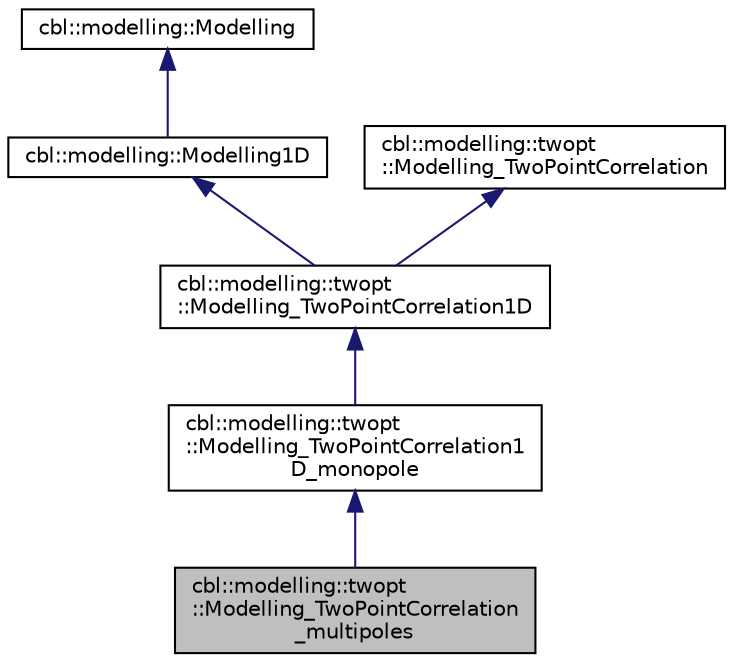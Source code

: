 digraph "cbl::modelling::twopt::Modelling_TwoPointCorrelation_multipoles"
{
  edge [fontname="Helvetica",fontsize="10",labelfontname="Helvetica",labelfontsize="10"];
  node [fontname="Helvetica",fontsize="10",shape=record];
  Node0 [label="cbl::modelling::twopt\l::Modelling_TwoPointCorrelation\l_multipoles",height=0.2,width=0.4,color="black", fillcolor="grey75", style="filled", fontcolor="black"];
  Node1 -> Node0 [dir="back",color="midnightblue",fontsize="10",style="solid",fontname="Helvetica"];
  Node1 [label="cbl::modelling::twopt\l::Modelling_TwoPointCorrelation1\lD_monopole",height=0.2,width=0.4,color="black", fillcolor="white", style="filled",URL="$d6/d6e/classcbl_1_1modelling_1_1twopt_1_1Modelling__TwoPointCorrelation1D__monopole.html",tooltip="The class Modelling_TwoPointCorrelation1D_monopole. "];
  Node2 -> Node1 [dir="back",color="midnightblue",fontsize="10",style="solid",fontname="Helvetica"];
  Node2 [label="cbl::modelling::twopt\l::Modelling_TwoPointCorrelation1D",height=0.2,width=0.4,color="black", fillcolor="white", style="filled",URL="$d6/d8d/classcbl_1_1modelling_1_1twopt_1_1Modelling__TwoPointCorrelation1D.html",tooltip="The class Modelling_TwoPointCorrelation1D. "];
  Node3 -> Node2 [dir="back",color="midnightblue",fontsize="10",style="solid",fontname="Helvetica"];
  Node3 [label="cbl::modelling::Modelling1D",height=0.2,width=0.4,color="black", fillcolor="white", style="filled",URL="$d3/d42/classcbl_1_1modelling_1_1Modelling1D.html",tooltip="The class Modelling1D. "];
  Node4 -> Node3 [dir="back",color="midnightblue",fontsize="10",style="solid",fontname="Helvetica"];
  Node4 [label="cbl::modelling::Modelling",height=0.2,width=0.4,color="black", fillcolor="white", style="filled",URL="$de/ddc/classcbl_1_1modelling_1_1Modelling.html",tooltip="The class Modelling. "];
  Node5 -> Node2 [dir="back",color="midnightblue",fontsize="10",style="solid",fontname="Helvetica"];
  Node5 [label="cbl::modelling::twopt\l::Modelling_TwoPointCorrelation",height=0.2,width=0.4,color="black", fillcolor="white", style="filled",URL="$d0/d7c/classcbl_1_1modelling_1_1twopt_1_1Modelling__TwoPointCorrelation.html",tooltip="The class Modelling_TwoPointCorrelation. "];
}
